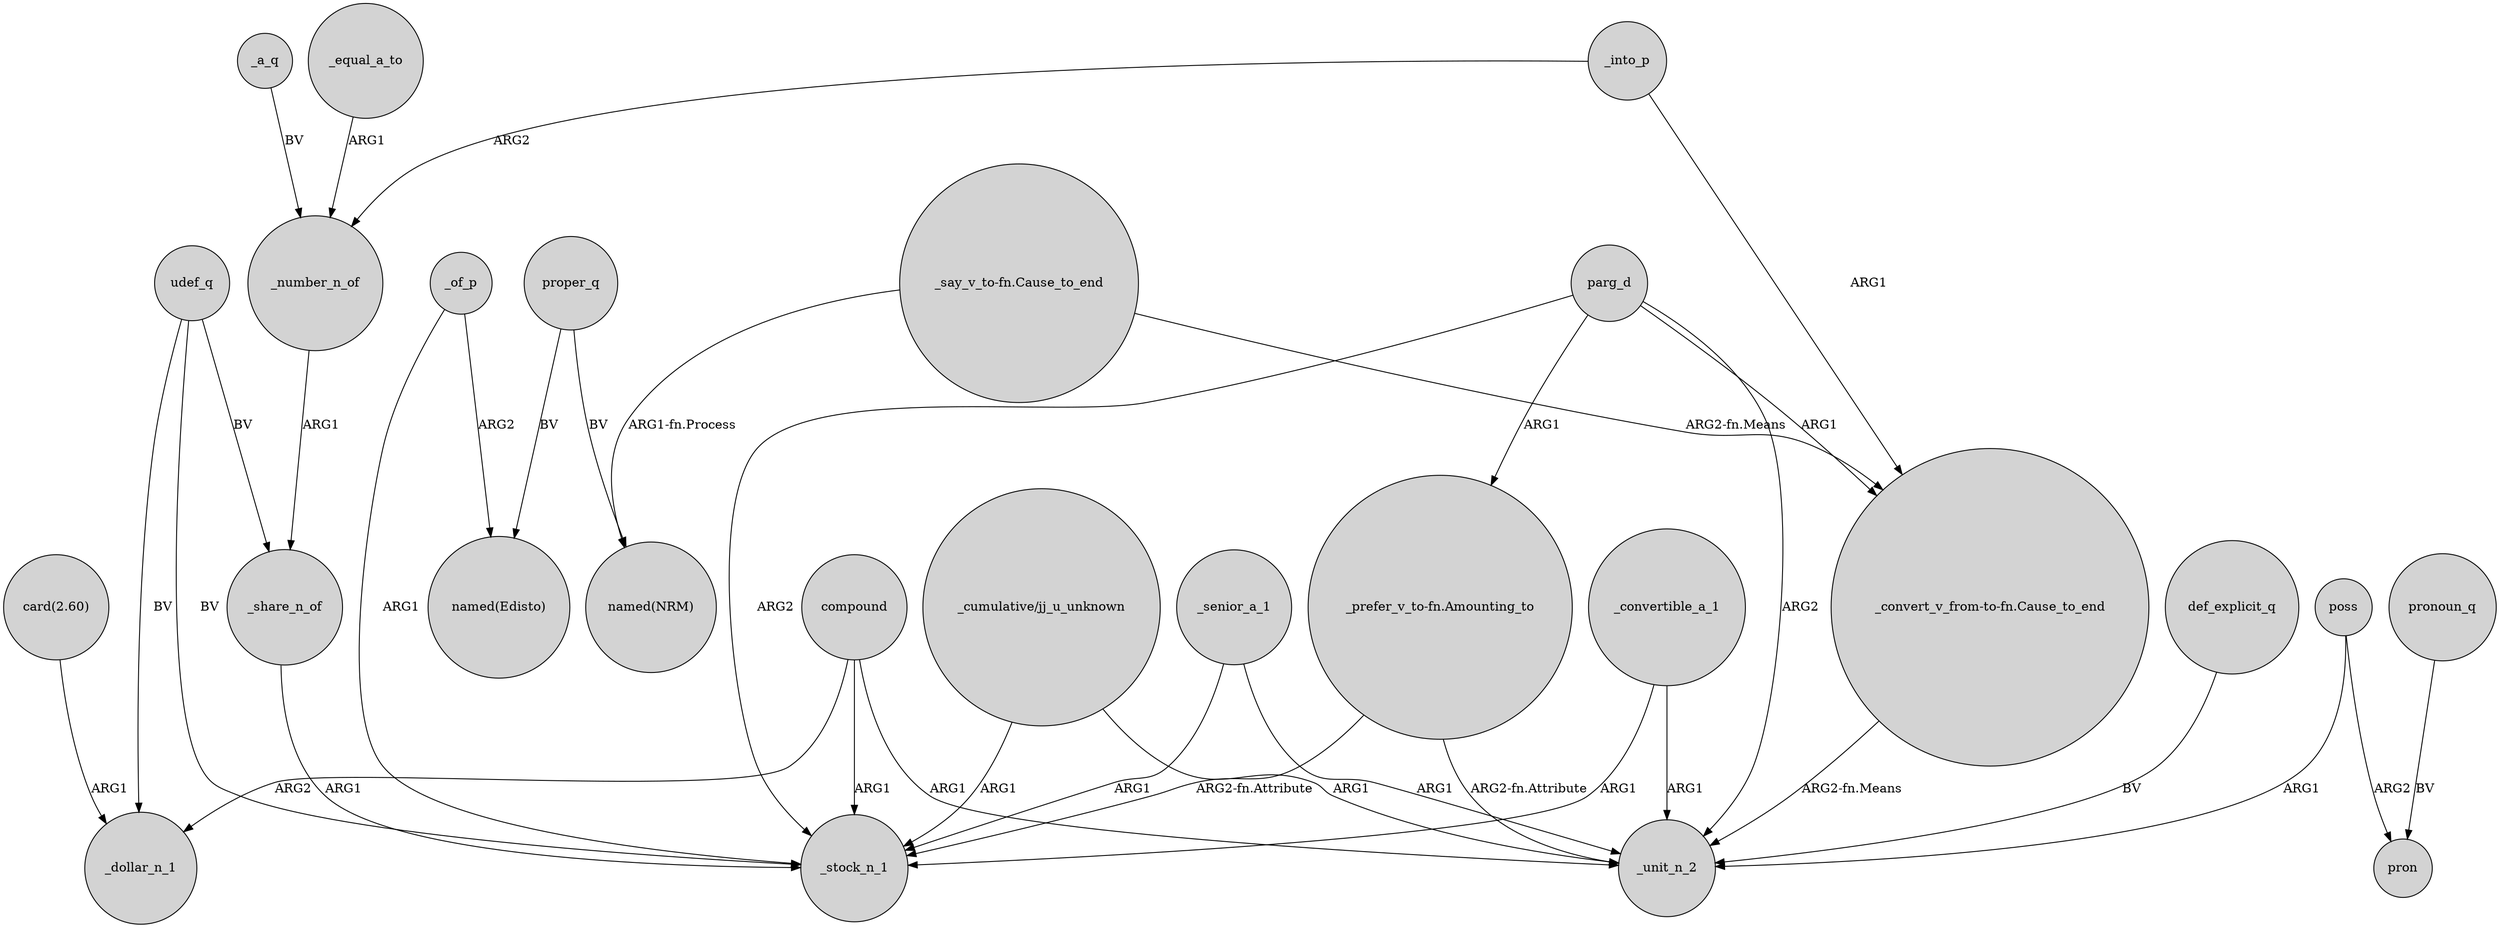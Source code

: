 digraph {
	node [shape=circle style=filled]
	_senior_a_1 -> _stock_n_1 [label=ARG1]
	def_explicit_q -> _unit_n_2 [label=BV]
	proper_q -> "named(NRM)" [label=BV]
	_into_p -> "_convert_v_from-to-fn.Cause_to_end" [label=ARG1]
	compound -> _dollar_n_1 [label=ARG2]
	"card(2.60)" -> _dollar_n_1 [label=ARG1]
	proper_q -> "named(Edisto)" [label=BV]
	"_cumulative/jj_u_unknown" -> _unit_n_2 [label=ARG1]
	compound -> _stock_n_1 [label=ARG1]
	parg_d -> "_prefer_v_to-fn.Amounting_to" [label=ARG1]
	pronoun_q -> pron [label=BV]
	_into_p -> _number_n_of [label=ARG2]
	udef_q -> _stock_n_1 [label=BV]
	poss -> pron [label=ARG2]
	_number_n_of -> _share_n_of [label=ARG1]
	parg_d -> _unit_n_2 [label=ARG2]
	_convertible_a_1 -> _unit_n_2 [label=ARG1]
	"_say_v_to-fn.Cause_to_end" -> "named(NRM)" [label="ARG1-fn.Process"]
	_share_n_of -> _stock_n_1 [label=ARG1]
	"_prefer_v_to-fn.Amounting_to" -> _stock_n_1 [label="ARG2-fn.Attribute"]
	udef_q -> _share_n_of [label=BV]
	_equal_a_to -> _number_n_of [label=ARG1]
	_of_p -> "named(Edisto)" [label=ARG2]
	"_cumulative/jj_u_unknown" -> _stock_n_1 [label=ARG1]
	udef_q -> _dollar_n_1 [label=BV]
	"_prefer_v_to-fn.Amounting_to" -> _unit_n_2 [label="ARG2-fn.Attribute"]
	_convertible_a_1 -> _stock_n_1 [label=ARG1]
	_senior_a_1 -> _unit_n_2 [label=ARG1]
	"_say_v_to-fn.Cause_to_end" -> "_convert_v_from-to-fn.Cause_to_end" [label="ARG2-fn.Means"]
	"_convert_v_from-to-fn.Cause_to_end" -> _unit_n_2 [label="ARG2-fn.Means"]
	_a_q -> _number_n_of [label=BV]
	_of_p -> _stock_n_1 [label=ARG1]
	parg_d -> "_convert_v_from-to-fn.Cause_to_end" [label=ARG1]
	parg_d -> _stock_n_1 [label=ARG2]
	poss -> _unit_n_2 [label=ARG1]
	compound -> _unit_n_2 [label=ARG1]
}
